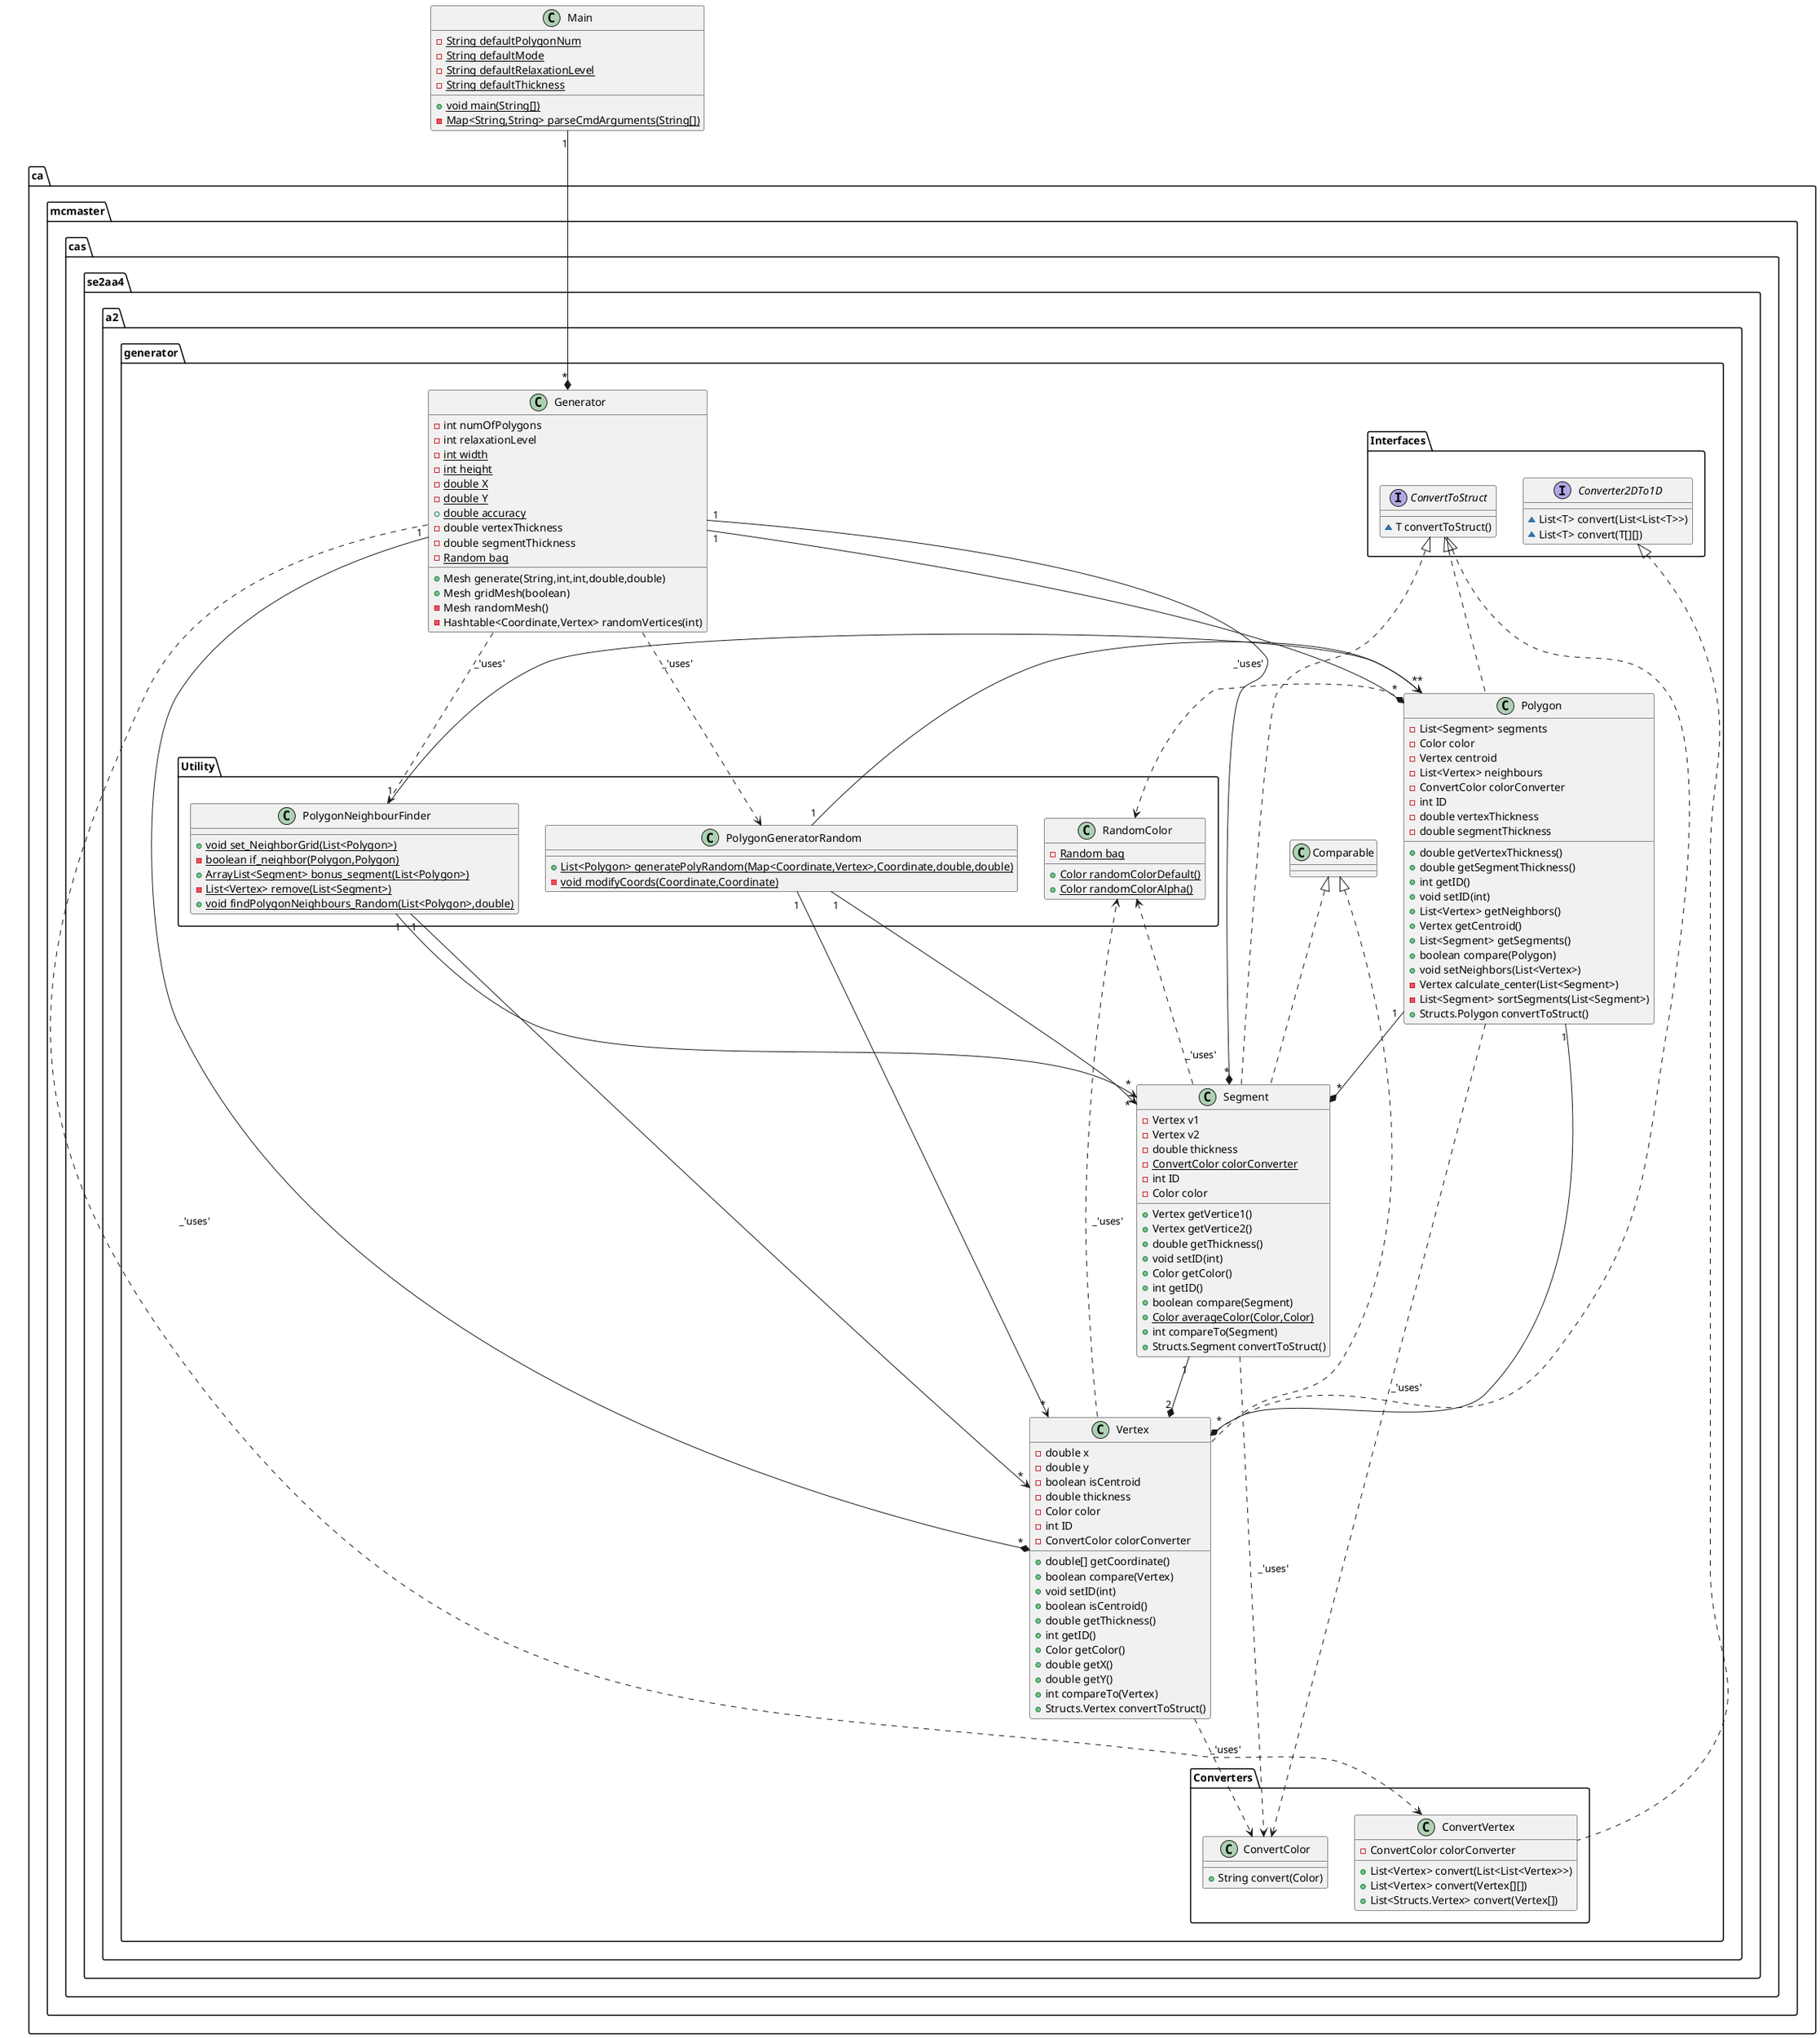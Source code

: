 @startuml

class ca.mcmaster.cas.se2aa4.a2.generator.Segment {
- Vertex v1
- Vertex v2
- double thickness
- {static} ConvertColor colorConverter
- int ID
- Color color
+ Vertex getVertice1()
+ Vertex getVertice2()
+ double getThickness()
+ void setID(int)
+ Color getColor()
+ int getID()
+ boolean compare(Segment)
+ {static} Color averageColor(Color,Color)
+ int compareTo(Segment)
+ Structs.Segment convertToStruct()
}
class ca.mcmaster.cas.se2aa4.a2.generator.Polygon {
- List<Segment> segments
- Color color
- Vertex centroid
- List<Vertex> neighbours
- ConvertColor colorConverter
- int ID
- double vertexThickness
- double segmentThickness
+ double getVertexThickness()
+ double getSegmentThickness()
+ int getID()
+ void setID(int)
+ List<Vertex> getNeighbors()
+ Vertex getCentroid()
+ List<Segment> getSegments()
+ boolean compare(Polygon)
+ void setNeighbors(List<Vertex>)
- Vertex calculate_center(List<Segment>)
- List<Segment> sortSegments(List<Segment>)
+ Structs.Polygon convertToStruct()
}

class ca.mcmaster.cas.se2aa4.a2.generator.Utility.RandomColor {
- {static} Random bag
+ {static} Color randomColorDefault()
+ {static} Color randomColorAlpha()
}
class ca.mcmaster.cas.se2aa4.a2.generator.Vertex {
- double x
- double y
- boolean isCentroid
- double thickness
- Color color
- int ID
- ConvertColor colorConverter
+ double[] getCoordinate()
+ boolean compare(Vertex)
+ void setID(int)
+ boolean isCentroid()
+ double getThickness()
+ int getID()
+ Color getColor()
+ double getX()
+ double getY()
+ int compareTo(Vertex)
+ Structs.Vertex convertToStruct()
}
class ca.mcmaster.cas.se2aa4.a2.generator.Converters.ConvertVertex {
- ConvertColor colorConverter
+ List<Vertex> convert(List<List<Vertex>>)
+ List<Vertex> convert(Vertex[][])
+ List<Structs.Vertex> convert(Vertex[])
}
class ca.mcmaster.cas.se2aa4.a2.generator.Utility.PolygonNeighbourFinder {
+ {static} void set_NeighborGrid(List<Polygon>)
- {static} boolean if_neighbor(Polygon,Polygon)
+ {static} ArrayList<Segment> bonus_segment(List<Polygon>)
- {static} List<Vertex> remove(List<Segment>)
+ {static} void findPolygonNeighbours_Random(List<Polygon>,double)
}
class ca.mcmaster.cas.se2aa4.a2.generator.Generator {
- int numOfPolygons
- int relaxationLevel
- {static} int width
- {static} int height
- {static} double X
- {static} double Y
+ {static} double accuracy
- double vertexThickness
- double segmentThickness
- {static} Random bag
+ Mesh generate(String,int,int,double,double)
+ Mesh gridMesh(boolean)
- Mesh randomMesh()
- Hashtable<Coordinate,Vertex> randomVertices(int)
}
class ca.mcmaster.cas.se2aa4.a2.generator.Converters.ConvertColor {
+ String convert(Color)
}
interface ca.mcmaster.cas.se2aa4.a2.generator.Interfaces.ConvertToStruct {
~ T convertToStruct()
}
class ca.mcmaster.cas.se2aa4.a2.generator.Utility.PolygonGeneratorRandom {
+ {static} List<Polygon> generatePolyRandom(Map<Coordinate,Vertex>,Coordinate,double,double)
- {static} void modifyCoords(Coordinate,Coordinate)
}
class Main {
- {static} String defaultPolygonNum
- {static} String defaultMode
- {static} String defaultRelaxationLevel
- {static} String defaultThickness
+ {static} void main(String[])
- {static} Map<String,String> parseCmdArguments(String[])
}
interface ca.mcmaster.cas.se2aa4.a2.generator.Interfaces.Converter2DTo1D {
~ List<T> convert(List<List<T>>)
~ List<T> convert(T[][])
}


ca.mcmaster.cas.se2aa4.a2.generator.Comparable <|.. ca.mcmaster.cas.se2aa4.a2.generator.Segment
ca.mcmaster.cas.se2aa4.a2.generator.Interfaces.ConvertToStruct <|.. ca.mcmaster.cas.se2aa4.a2.generator.Segment
ca.mcmaster.cas.se2aa4.a2.generator.Interfaces.ConvertToStruct <|.. ca.mcmaster.cas.se2aa4.a2.generator.Polygon
ca.mcmaster.cas.se2aa4.a2.generator.Comparable <|.. ca.mcmaster.cas.se2aa4.a2.generator.Vertex
ca.mcmaster.cas.se2aa4.a2.generator.Interfaces.ConvertToStruct <|.. ca.mcmaster.cas.se2aa4.a2.generator.Vertex
ca.mcmaster.cas.se2aa4.a2.generator.Interfaces.Converter2DTo1D <|.. ca.mcmaster.cas.se2aa4.a2.generator.Converters.ConvertVertex

ca.mcmaster.cas.se2aa4.a2.generator.Vertex ..> ca.mcmaster.cas.se2aa4.a2.generator.Converters.ConvertColor : _'uses'
ca.mcmaster.cas.se2aa4.a2.generator.Segment ..> ca.mcmaster.cas.se2aa4.a2.generator.Converters.ConvertColor : _'uses'
ca.mcmaster.cas.se2aa4.a2.generator.Polygon ..> ca.mcmaster.cas.se2aa4.a2.generator.Converters.ConvertColor : _'uses'
ca.mcmaster.cas.se2aa4.a2.generator.Vertex ..> ca.mcmaster.cas.se2aa4.a2.generator.Utility.RandomColor : _'uses'
ca.mcmaster.cas.se2aa4.a2.generator.Segment ..> ca.mcmaster.cas.se2aa4.a2.generator.Utility.RandomColor : _'uses'
ca.mcmaster.cas.se2aa4.a2.generator.Polygon ..> ca.mcmaster.cas.se2aa4.a2.generator.Utility.RandomColor : _'uses'
ca.mcmaster.cas.se2aa4.a2.generator.Generator ..> ca.mcmaster.cas.se2aa4.a2.generator.Converters.ConvertVertex : _'uses'
ca.mcmaster.cas.se2aa4.a2.generator.Generator ..> ca.mcmaster.cas.se2aa4.a2.generator.Utility.PolygonNeighbourFinder : _'uses'
ca.mcmaster.cas.se2aa4.a2.generator.Generator ..> ca.mcmaster.cas.se2aa4.a2.generator.Utility.PolygonGeneratorRandom : _'uses'

Main "1" --* "*" ca.mcmaster.cas.se2aa4.a2.generator.Generator
ca.mcmaster.cas.se2aa4.a2.generator.Polygon "1" --* "*" ca.mcmaster.cas.se2aa4.a2.generator.Segment
ca.mcmaster.cas.se2aa4.a2.generator.Polygon "1" --* "*" ca.mcmaster.cas.se2aa4.a2.generator.Vertex
ca.mcmaster.cas.se2aa4.a2.generator.Segment "1" --* "2" ca.mcmaster.cas.se2aa4.a2.generator.Vertex
ca.mcmaster.cas.se2aa4.a2.generator.Generator "1" --* "*" ca.mcmaster.cas.se2aa4.a2.generator.Polygon
ca.mcmaster.cas.se2aa4.a2.generator.Generator "1" --* "*" ca.mcmaster.cas.se2aa4.a2.generator.Segment
ca.mcmaster.cas.se2aa4.a2.generator.Generator "1" --* "*" ca.mcmaster.cas.se2aa4.a2.generator.Vertex
ca.mcmaster.cas.se2aa4.a2.generator.Utility.PolygonGeneratorRandom "1" --> "*" ca.mcmaster.cas.se2aa4.a2.generator.Polygon
ca.mcmaster.cas.se2aa4.a2.generator.Utility.PolygonGeneratorRandom "1" --> "*" ca.mcmaster.cas.se2aa4.a2.generator.Segment
ca.mcmaster.cas.se2aa4.a2.generator.Utility.PolygonGeneratorRandom "1" --> "*" ca.mcmaster.cas.se2aa4.a2.generator.Vertex
ca.mcmaster.cas.se2aa4.a2.generator.Utility.PolygonNeighbourFinder "1" --> "*" ca.mcmaster.cas.se2aa4.a2.generator.Polygon
ca.mcmaster.cas.se2aa4.a2.generator.Utility.PolygonNeighbourFinder "1" --> "*" ca.mcmaster.cas.se2aa4.a2.generator.Segment
ca.mcmaster.cas.se2aa4.a2.generator.Utility.PolygonNeighbourFinder "1" --> "*" ca.mcmaster.cas.se2aa4.a2.generator.Vertex
@enduml